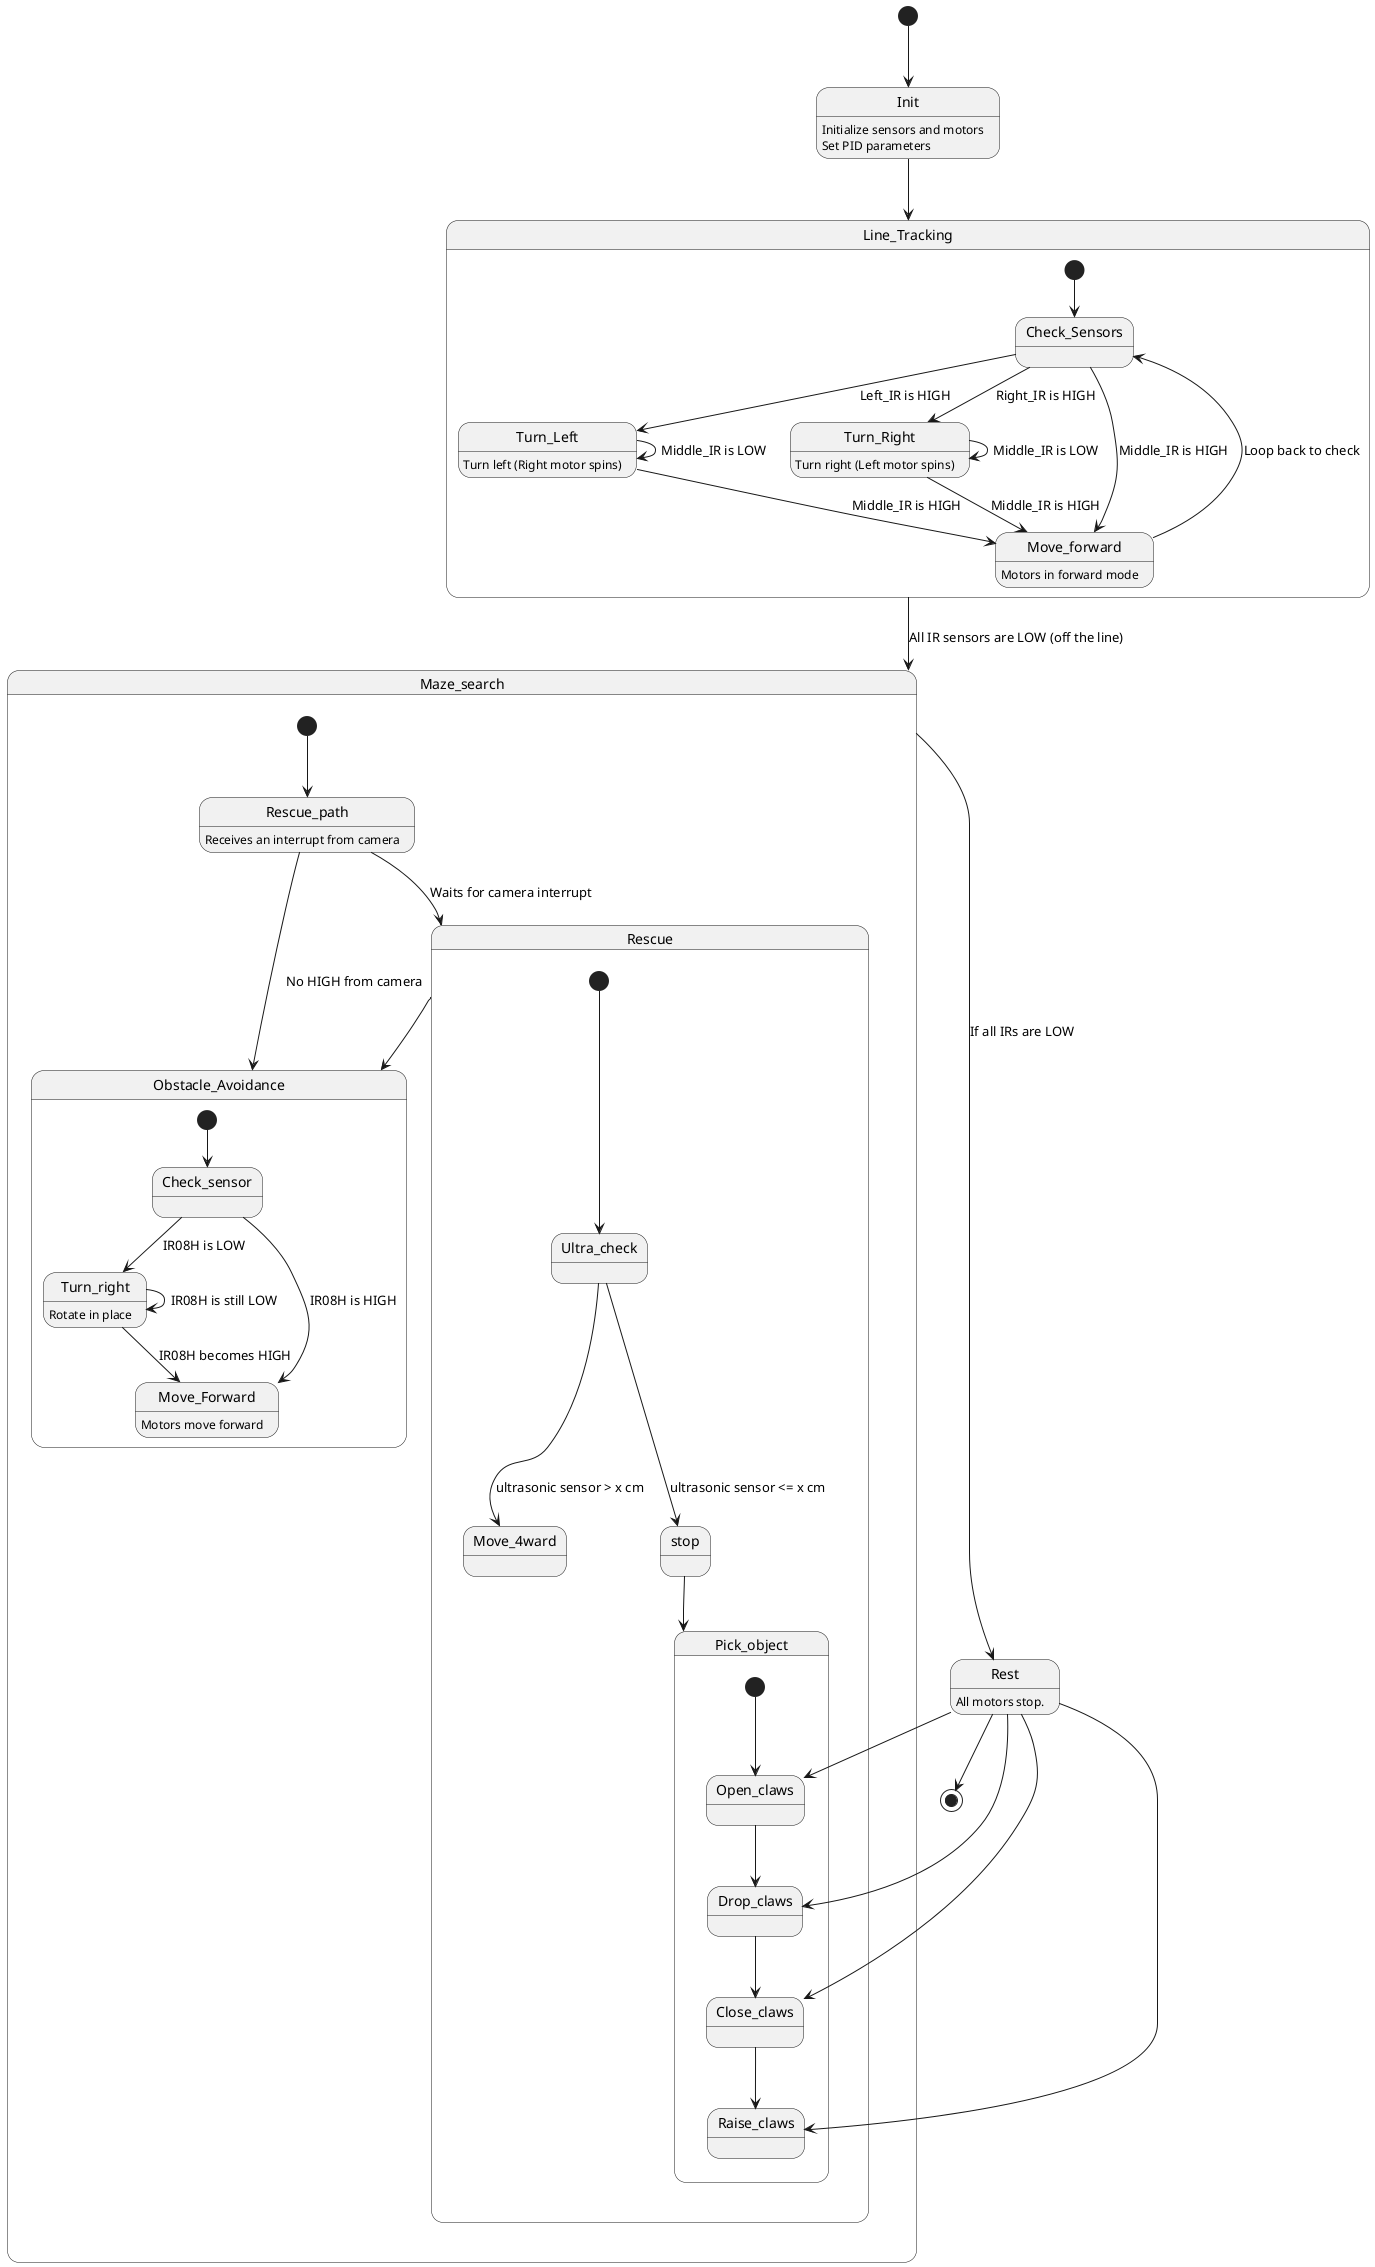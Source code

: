 @startuml
[*] --> Init
Init : Initialize sensors and motors
Init : Set PID parameters
Init --> Line_Tracking

'--- Line Following Phase ---
state Line_Tracking {
   [*] --> Check_Sensors

   Check_Sensors --> Turn_Left : Left_IR is HIGH
   Check_Sensors --> Turn_Right : Right_IR is HIGH
   Check_Sensors --> Move_forward : Middle_IR is HIGH

   Turn_Left : Turn left (Right motor spins)
   Turn_Left --> Turn_Left : Middle_IR is LOW
   Turn_Left --> Move_forward : Middle_IR is HIGH

   Turn_Right : Turn right (Left motor spins)
   Turn_Right --> Turn_Right : Middle_IR is LOW
   Turn_Right --> Move_forward : Middle_IR is HIGH

   Move_forward : Motors in forward mode
   Move_forward --> Check_Sensors : Loop back to check

}

Line_Tracking --> Maze_search : All IR sensors are LOW (off the line)

'--- Maze Navigation Phase ---
state Maze_search {
  [*] --> Rescue_path
  Rescue_path : Receives an interrupt from camera

  Rescue_path --> Obstacle_Avoidance : No HIGH from camera

  state Obstacle_Avoidance {
    [*] --> Check_sensor
    Check_sensor --> Turn_right : IR08H is LOW
    Check_sensor --> Move_Forward : IR08H is HIGH

    Turn_right : Rotate in place
    Turn_right --> Turn_right : IR08H is still LOW
    Turn_right --> Move_Forward : IR08H becomes HIGH

    Move_Forward : Motors move forward
  }

  Rescue_path --> Rescue : Waits for camera interrupt

  state Rescue {
    [*] --> Ultra_check
    Ultra_check --> Move_4ward : ultrasonic sensor > x cm
    Ultra_check --> stop : ultrasonic sensor <= x cm
    state Pick_object {
      [*] --> Open_claws
      Open_claws --> Drop_claws
      Drop_claws --> Close_claws
      Close_claws --> Raise_claws
    }
    stop --> Pick_object
  }
  Rescue --> Obstacle_Avoidance
}
Maze_search --> Rest : If all IRs are LOW
Rest : All motors stop.
Rest --> Drop_claws
Rest --> Open_claws
Rest --> Raise_claws
Rest --> Close_claws

Rest --> [*]
@enduml